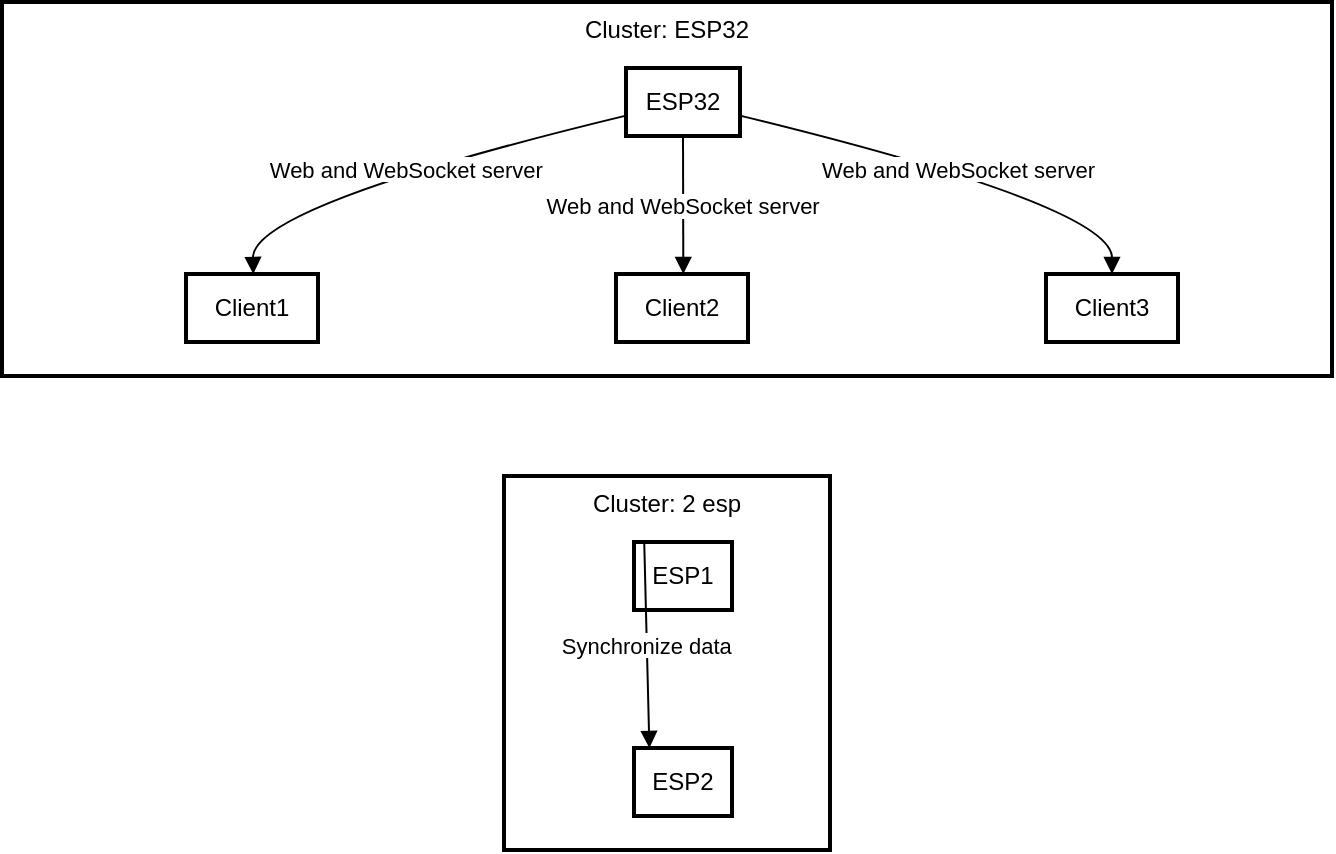 <mxfile version="24.7.6">
  <diagram name="Página-1" id="PoR831f7lZM7kQB1Vl74">
    <mxGraphModel>
      <root>
        <mxCell id="0" />
        <mxCell id="1" parent="0" />
        <mxCell id="2" value="Cluster: ESP32" style="whiteSpace=wrap;strokeWidth=2;verticalAlign=top;" vertex="1" parent="1">
          <mxGeometry width="665" height="187" as="geometry" />
        </mxCell>
        <mxCell id="3" value="Client1" style="whiteSpace=wrap;strokeWidth=2;" vertex="1" parent="2">
          <mxGeometry x="92" y="136" width="66" height="34" as="geometry" />
        </mxCell>
        <mxCell id="4" value="ESP32" style="whiteSpace=wrap;strokeWidth=2;" vertex="1" parent="2">
          <mxGeometry x="312" y="33" width="57" height="34" as="geometry" />
        </mxCell>
        <mxCell id="5" value="Client2" style="whiteSpace=wrap;strokeWidth=2;" vertex="1" parent="2">
          <mxGeometry x="307" y="136" width="66" height="34" as="geometry" />
        </mxCell>
        <mxCell id="6" value="Client3" style="whiteSpace=wrap;strokeWidth=2;" vertex="1" parent="2">
          <mxGeometry x="522" y="136" width="66" height="34" as="geometry" />
        </mxCell>
        <mxCell id="7" value="Web and WebSocket server" style="curved=1;startArrow=none;endArrow=block;exitX=0;exitY=0.7;entryX=0.51;entryY=0;" edge="1" parent="2" source="4" target="3">
          <mxGeometry relative="1" as="geometry">
            <Array as="points">
              <mxPoint x="125" y="102" />
            </Array>
          </mxGeometry>
        </mxCell>
        <mxCell id="8" value="Web and WebSocket server" style="curved=1;startArrow=none;endArrow=block;exitX=0.5;exitY=1;entryX=0.51;entryY=0;" edge="1" parent="2" source="4" target="5">
          <mxGeometry relative="1" as="geometry">
            <Array as="points" />
          </mxGeometry>
        </mxCell>
        <mxCell id="9" value="Web and WebSocket server" style="curved=1;startArrow=none;endArrow=block;exitX=1;exitY=0.7;entryX=0.5;entryY=0;" edge="1" parent="2" source="4" target="6">
          <mxGeometry relative="1" as="geometry">
            <Array as="points">
              <mxPoint x="555" y="102" />
            </Array>
          </mxGeometry>
        </mxCell>
        <mxCell id="10" value="Cluster: 2 esp" style="whiteSpace=wrap;strokeWidth=2;verticalAlign=top;" vertex="1" parent="1">
          <mxGeometry x="251" y="237" width="163" height="187" as="geometry" />
        </mxCell>
        <mxCell id="11" value="ESP2" style="whiteSpace=wrap;strokeWidth=2;" vertex="1" parent="10">
          <mxGeometry x="65" y="136" width="49" height="34" as="geometry" />
        </mxCell>
        <mxCell id="12" value="ESP1" style="whiteSpace=wrap;strokeWidth=2;" vertex="1" parent="10">
          <mxGeometry x="65" y="33" width="49" height="34" as="geometry" />
        </mxCell>
        <mxCell id="13" value="Synchronize data" style="curved=1;startArrow=none;endArrow=block;exitX=-4.62;exitY=-5.97;entryX=-4.62;entryY=-6.97;" edge="1" parent="10" source="12" target="11">
          <mxGeometry relative="1" as="geometry">
            <Array as="points" />
          </mxGeometry>
        </mxCell>
      </root>
    </mxGraphModel>
  </diagram>
</mxfile>
